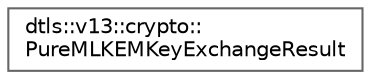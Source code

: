 digraph "Graphical Class Hierarchy"
{
 // LATEX_PDF_SIZE
  bgcolor="transparent";
  edge [fontname=Helvetica,fontsize=10,labelfontname=Helvetica,labelfontsize=10];
  node [fontname=Helvetica,fontsize=10,shape=box,height=0.2,width=0.4];
  rankdir="LR";
  Node0 [id="Node000000",label="dtls::v13::crypto::\lPureMLKEMKeyExchangeResult",height=0.2,width=0.4,color="grey40", fillcolor="white", style="filled",URL="$structdtls_1_1v13_1_1crypto_1_1PureMLKEMKeyExchangeResult.html",tooltip=" "];
}
